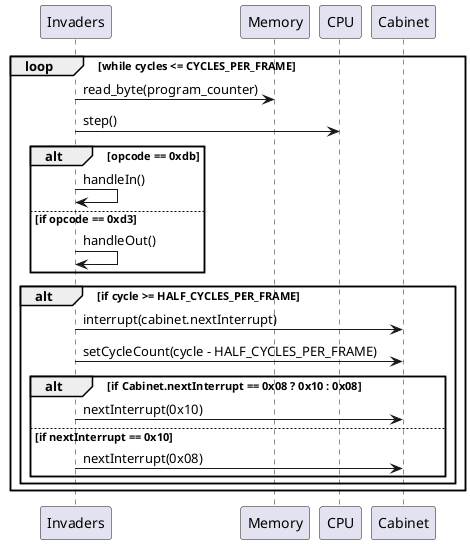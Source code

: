 @startuml
loop while cycles <= CYCLES_PER_FRAME
    Invaders -> Memory:read_byte(program_counter)
    Invaders -> CPU:step()

    alt opcode == 0xdb
        Invaders -> Invaders:handleIn()
    else if opcode == 0xd3
        Invaders -> Invaders:handleOut()
    end

    alt if cycle >= HALF_CYCLES_PER_FRAME
        Invaders -> Cabinet:interrupt(cabinet.nextInterrupt)
        Invaders -> Cabinet:setCycleCount(cycle - HALF_CYCLES_PER_FRAME)

        alt if Cabinet.nextInterrupt == 0x08 ? 0x10 : 0x08
            Invaders -> Cabinet:nextInterrupt(0x10)
        else if nextInterrupt == 0x10
            Invaders -> Cabinet:nextInterrupt(0x08)
        end
    end
end
@enduml
